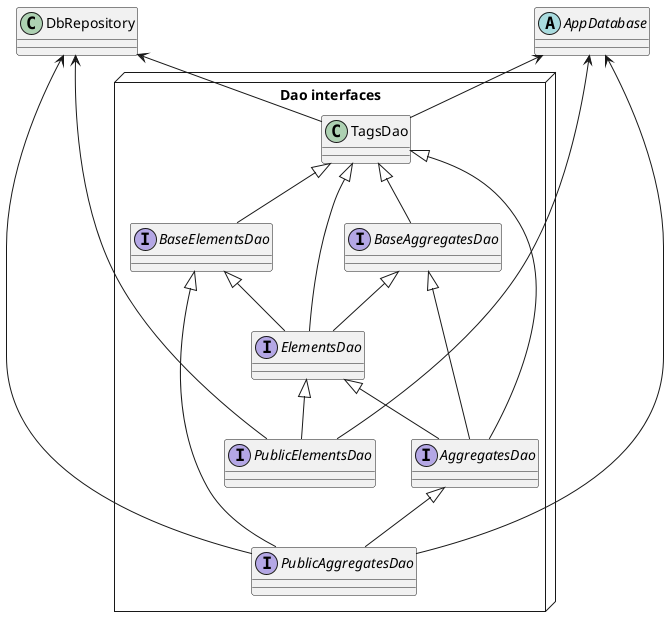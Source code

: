 @startuml
'https://plantuml.com/class-diagram

class DbRepository

abstract class AppDatabase

node "Dao interfaces" {
    DbRepository <== PublicAggregatesDao
    DbRepository <== PublicElementsDao
    DbRepository <== TagsDao

    AppDatabase <== PublicAggregatesDao
    AppDatabase <== PublicElementsDao
    AppDatabase <== TagsDao

    interface PublicAggregatesDao implements AggregatesDao, BaseElementsDao
    interface AggregatesDao implements BaseAggregatesDao, ElementsDao, TagsDao
    interface BaseAggregatesDao implements TagsDao

    interface PublicElementsDao implements ElementsDao
    interface ElementsDao implements BaseElementsDao, BaseAggregatesDao, TagsDao
    interface BaseElementsDao implements TagsDao
}

@enduml
